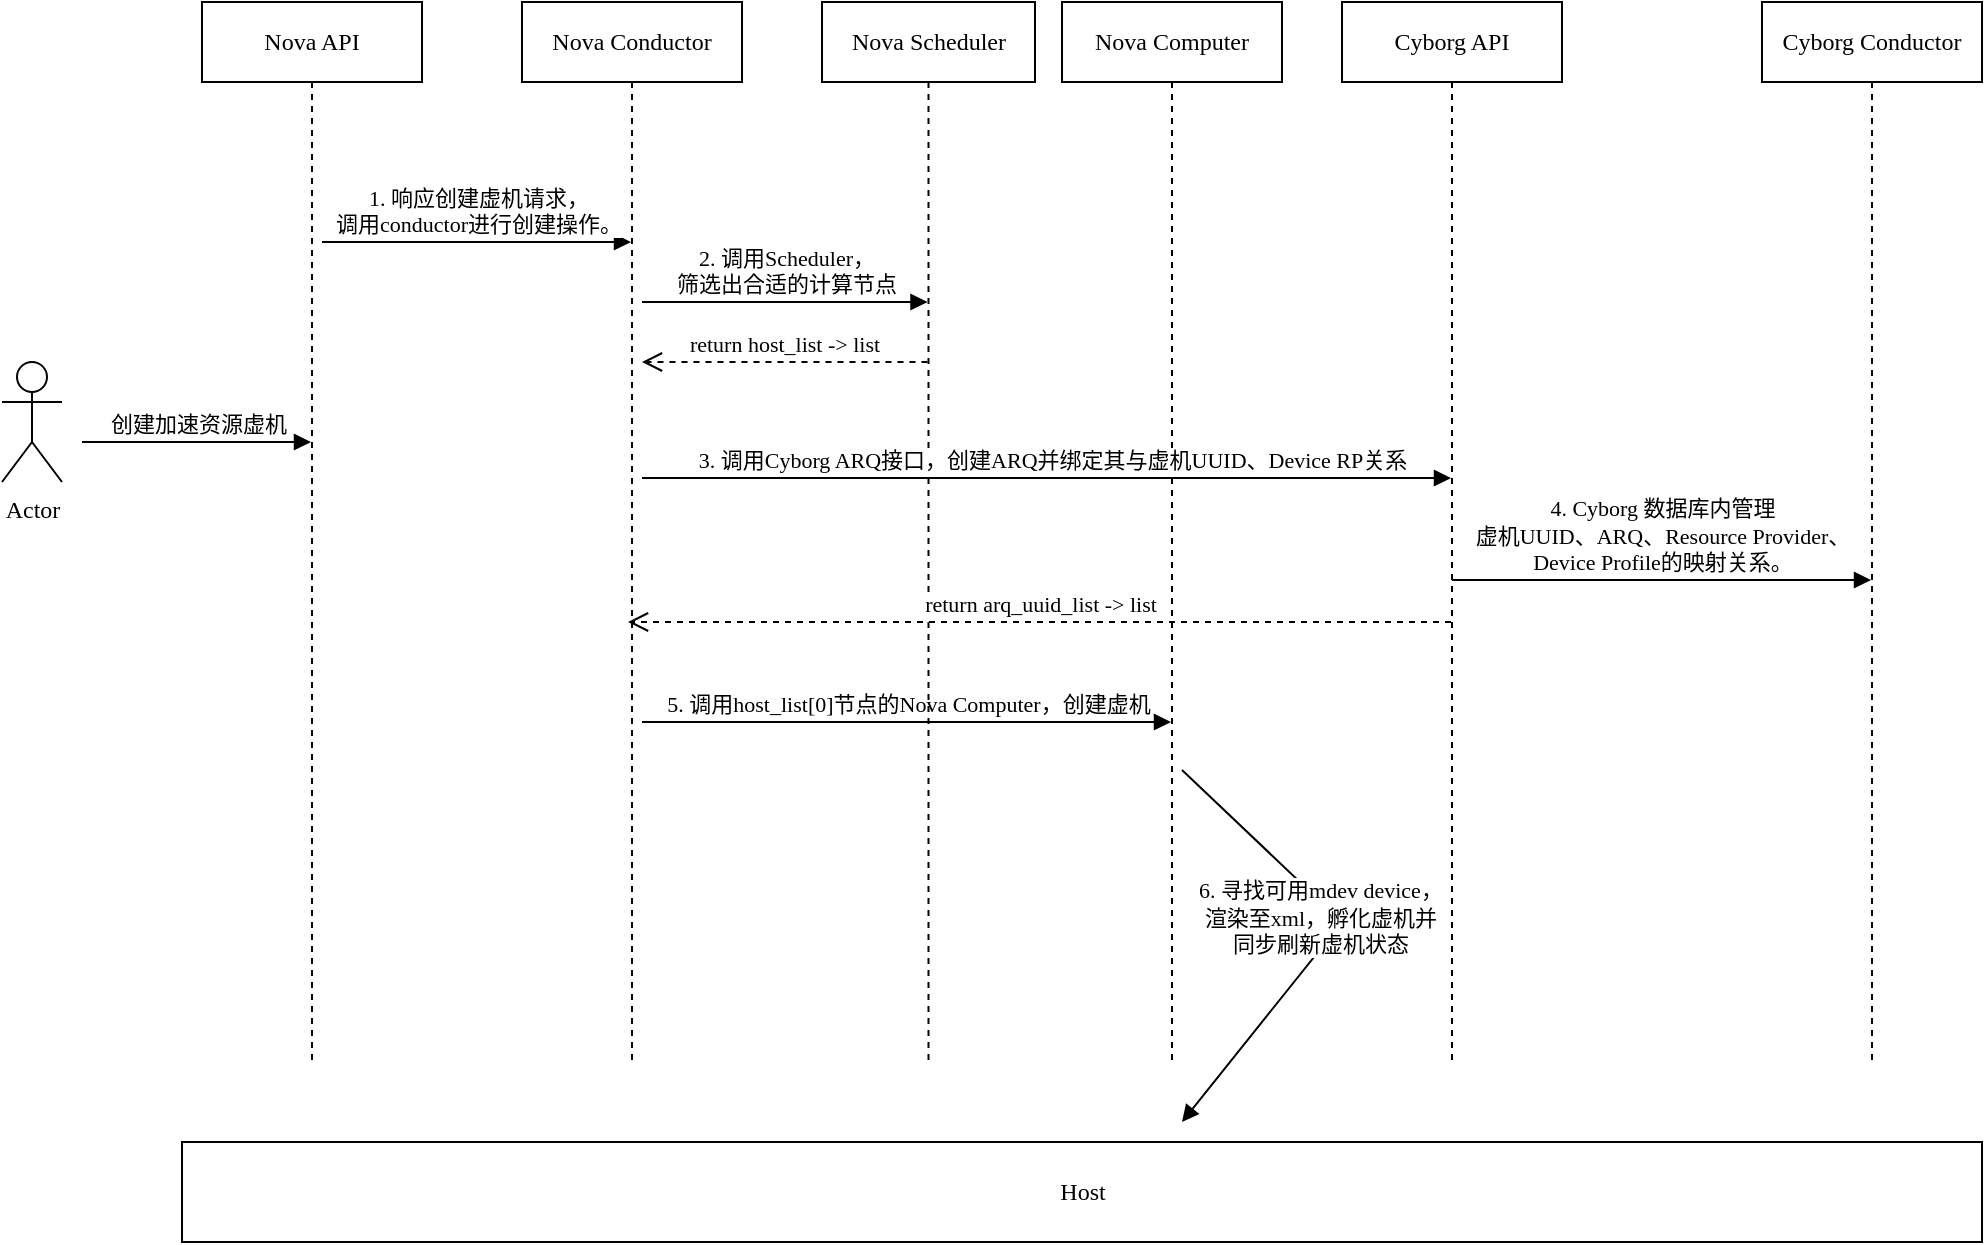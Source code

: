 <mxfile version="17.2.4" type="device"><diagram id="BdJ-KW4lXK8d2yGYBJV2" name="第 1 页"><mxGraphModel dx="1102" dy="865" grid="1" gridSize="10" guides="1" tooltips="1" connect="1" arrows="1" fold="1" page="1" pageScale="1" pageWidth="827" pageHeight="1169" math="0" shadow="0"><root><mxCell id="0"/><mxCell id="1" parent="0"/><mxCell id="38hz7pAwk-O1sqKb83-0-1" value="Nova API" style="shape=umlLifeline;perimeter=lifelinePerimeter;whiteSpace=wrap;html=1;container=1;collapsible=0;recursiveResize=0;outlineConnect=0;fontFamily=Comic Sans MS;" parent="1" vertex="1"><mxGeometry x="130" y="200" width="110" height="530" as="geometry"/></mxCell><mxCell id="38hz7pAwk-O1sqKb83-0-11" value="创建加速资源虚机" style="html=1;verticalAlign=bottom;endArrow=block;rounded=0;fontFamily=Comic Sans MS;" parent="38hz7pAwk-O1sqKb83-0-1" edge="1"><mxGeometry width="80" relative="1" as="geometry"><mxPoint x="-60" y="220" as="sourcePoint"/><mxPoint x="54.5" y="220" as="targetPoint"/></mxGeometry></mxCell><mxCell id="38hz7pAwk-O1sqKb83-0-16" value="&lt;span style=&quot;&quot;&gt;1. 响应创建虚机请求，&lt;br&gt;&lt;/span&gt;&lt;span style=&quot;&quot;&gt;调用conductor进行创建操作。&lt;/span&gt;" style="html=1;verticalAlign=bottom;endArrow=block;rounded=0;fontFamily=Comic Sans MS;" parent="38hz7pAwk-O1sqKb83-0-1" target="38hz7pAwk-O1sqKb83-0-2" edge="1"><mxGeometry width="80" relative="1" as="geometry"><mxPoint x="60" y="120" as="sourcePoint"/><mxPoint x="130" y="120" as="targetPoint"/></mxGeometry></mxCell><mxCell id="38hz7pAwk-O1sqKb83-0-2" value="Nova Conductor" style="shape=umlLifeline;perimeter=lifelinePerimeter;whiteSpace=wrap;html=1;container=1;collapsible=0;recursiveResize=0;outlineConnect=0;fontFamily=Comic Sans MS;" parent="1" vertex="1"><mxGeometry x="290" y="200" width="110" height="530" as="geometry"/></mxCell><mxCell id="38hz7pAwk-O1sqKb83-0-21" value="return host_list -&amp;gt; list" style="html=1;verticalAlign=bottom;endArrow=open;dashed=1;endSize=8;rounded=0;fontFamily=Comic Sans MS;" parent="38hz7pAwk-O1sqKb83-0-2" edge="1"><mxGeometry relative="1" as="geometry"><mxPoint x="202.75" y="180" as="sourcePoint"/><mxPoint x="60" y="180" as="targetPoint"/></mxGeometry></mxCell><mxCell id="38hz7pAwk-O1sqKb83-0-23" value="5. 调用host_list[0]节点的Nova Computer，创建虚机" style="html=1;verticalAlign=bottom;endArrow=block;rounded=0;fontFamily=Comic Sans MS;" parent="38hz7pAwk-O1sqKb83-0-2" target="38hz7pAwk-O1sqKb83-0-4" edge="1"><mxGeometry width="80" relative="1" as="geometry"><mxPoint x="60" y="360" as="sourcePoint"/><mxPoint x="140" y="360" as="targetPoint"/></mxGeometry></mxCell><mxCell id="38hz7pAwk-O1sqKb83-0-3" value="Nova Scheduler" style="shape=umlLifeline;perimeter=lifelinePerimeter;whiteSpace=wrap;html=1;container=1;collapsible=0;recursiveResize=0;outlineConnect=0;fontFamily=Comic Sans MS;" parent="1" vertex="1"><mxGeometry x="440" y="200" width="106.5" height="530" as="geometry"/></mxCell><mxCell id="38hz7pAwk-O1sqKb83-0-22" value="return arq_uuid_list -&amp;gt; list" style="html=1;verticalAlign=bottom;endArrow=open;dashed=1;endSize=8;rounded=0;fontFamily=Comic Sans MS;" parent="38hz7pAwk-O1sqKb83-0-3" source="38hz7pAwk-O1sqKb83-0-5" edge="1"><mxGeometry relative="1" as="geometry"><mxPoint x="304.5" y="310" as="sourcePoint"/><mxPoint x="-97" y="310" as="targetPoint"/></mxGeometry></mxCell><mxCell id="38hz7pAwk-O1sqKb83-0-4" value="Nova Computer" style="shape=umlLifeline;perimeter=lifelinePerimeter;whiteSpace=wrap;html=1;container=1;collapsible=0;recursiveResize=0;outlineConnect=0;fontFamily=Comic Sans MS;" parent="1" vertex="1"><mxGeometry x="560" y="200" width="110" height="530" as="geometry"/></mxCell><mxCell id="38hz7pAwk-O1sqKb83-0-5" value="Cyborg API" style="shape=umlLifeline;perimeter=lifelinePerimeter;whiteSpace=wrap;html=1;container=1;collapsible=0;recursiveResize=0;outlineConnect=0;fontFamily=Comic Sans MS;" parent="1" vertex="1"><mxGeometry x="700" y="200" width="110" height="530" as="geometry"/></mxCell><mxCell id="38hz7pAwk-O1sqKb83-0-6" value="Cyborg Conductor" style="shape=umlLifeline;perimeter=lifelinePerimeter;whiteSpace=wrap;html=1;container=1;collapsible=0;recursiveResize=0;outlineConnect=0;fontFamily=Comic Sans MS;" parent="1" vertex="1"><mxGeometry x="910" y="200" width="110" height="530" as="geometry"/></mxCell><mxCell id="38hz7pAwk-O1sqKb83-0-10" value="Actor" style="shape=umlActor;verticalLabelPosition=bottom;verticalAlign=top;html=1;outlineConnect=0;fontFamily=Comic Sans MS;" parent="1" vertex="1"><mxGeometry x="30" y="380" width="30" height="60" as="geometry"/></mxCell><mxCell id="38hz7pAwk-O1sqKb83-0-18" value="2. 调用Scheduler，&lt;br&gt;筛选出合适的计算节点" style="html=1;verticalAlign=bottom;endArrow=block;rounded=0;fontFamily=Comic Sans MS;" parent="1" target="38hz7pAwk-O1sqKb83-0-3" edge="1"><mxGeometry width="80" relative="1" as="geometry"><mxPoint x="350" y="350" as="sourcePoint"/><mxPoint x="430" y="350" as="targetPoint"/></mxGeometry></mxCell><mxCell id="38hz7pAwk-O1sqKb83-0-19" value="3. 调用Cyborg ARQ接口，创建ARQ并绑定其与虚机UUID、Device RP关系" style="html=1;verticalAlign=bottom;endArrow=block;rounded=0;fontFamily=Comic Sans MS;" parent="1" target="38hz7pAwk-O1sqKb83-0-5" edge="1"><mxGeometry x="0.014" width="80" relative="1" as="geometry"><mxPoint x="350" y="438" as="sourcePoint"/><mxPoint x="744.5" y="438" as="targetPoint"/><mxPoint as="offset"/></mxGeometry></mxCell><mxCell id="38hz7pAwk-O1sqKb83-0-20" value="4. Cyborg 数据库内管理&lt;br&gt;虚机UUID、ARQ、Resource Provider、&lt;br&gt;Device Profile的映射关系。" style="html=1;verticalAlign=bottom;endArrow=block;rounded=0;fontFamily=Comic Sans MS;" parent="1" source="38hz7pAwk-O1sqKb83-0-5" edge="1"><mxGeometry width="80" relative="1" as="geometry"><mxPoint x="760" y="489" as="sourcePoint"/><mxPoint x="964.5" y="489" as="targetPoint"/></mxGeometry></mxCell><mxCell id="38hz7pAwk-O1sqKb83-0-26" value="6. 寻找可用mdev device，&lt;br&gt;渲染至xml，孵化虚机并&lt;br&gt;同步刷新虚机状态" style="html=1;verticalAlign=bottom;endArrow=block;rounded=0;fontFamily=Comic Sans MS;" parent="1" edge="1"><mxGeometry x="0.113" y="3" width="80" relative="1" as="geometry"><mxPoint x="620" y="584" as="sourcePoint"/><mxPoint x="620" y="760" as="targetPoint"/><Array as="points"><mxPoint x="700" y="660"/></Array><mxPoint y="1" as="offset"/></mxGeometry></mxCell><mxCell id="38hz7pAwk-O1sqKb83-0-27" value="Host" style="html=1;fontFamily=Comic Sans MS;" parent="1" vertex="1"><mxGeometry x="120" y="770" width="900" height="50" as="geometry"/></mxCell></root></mxGraphModel></diagram></mxfile>